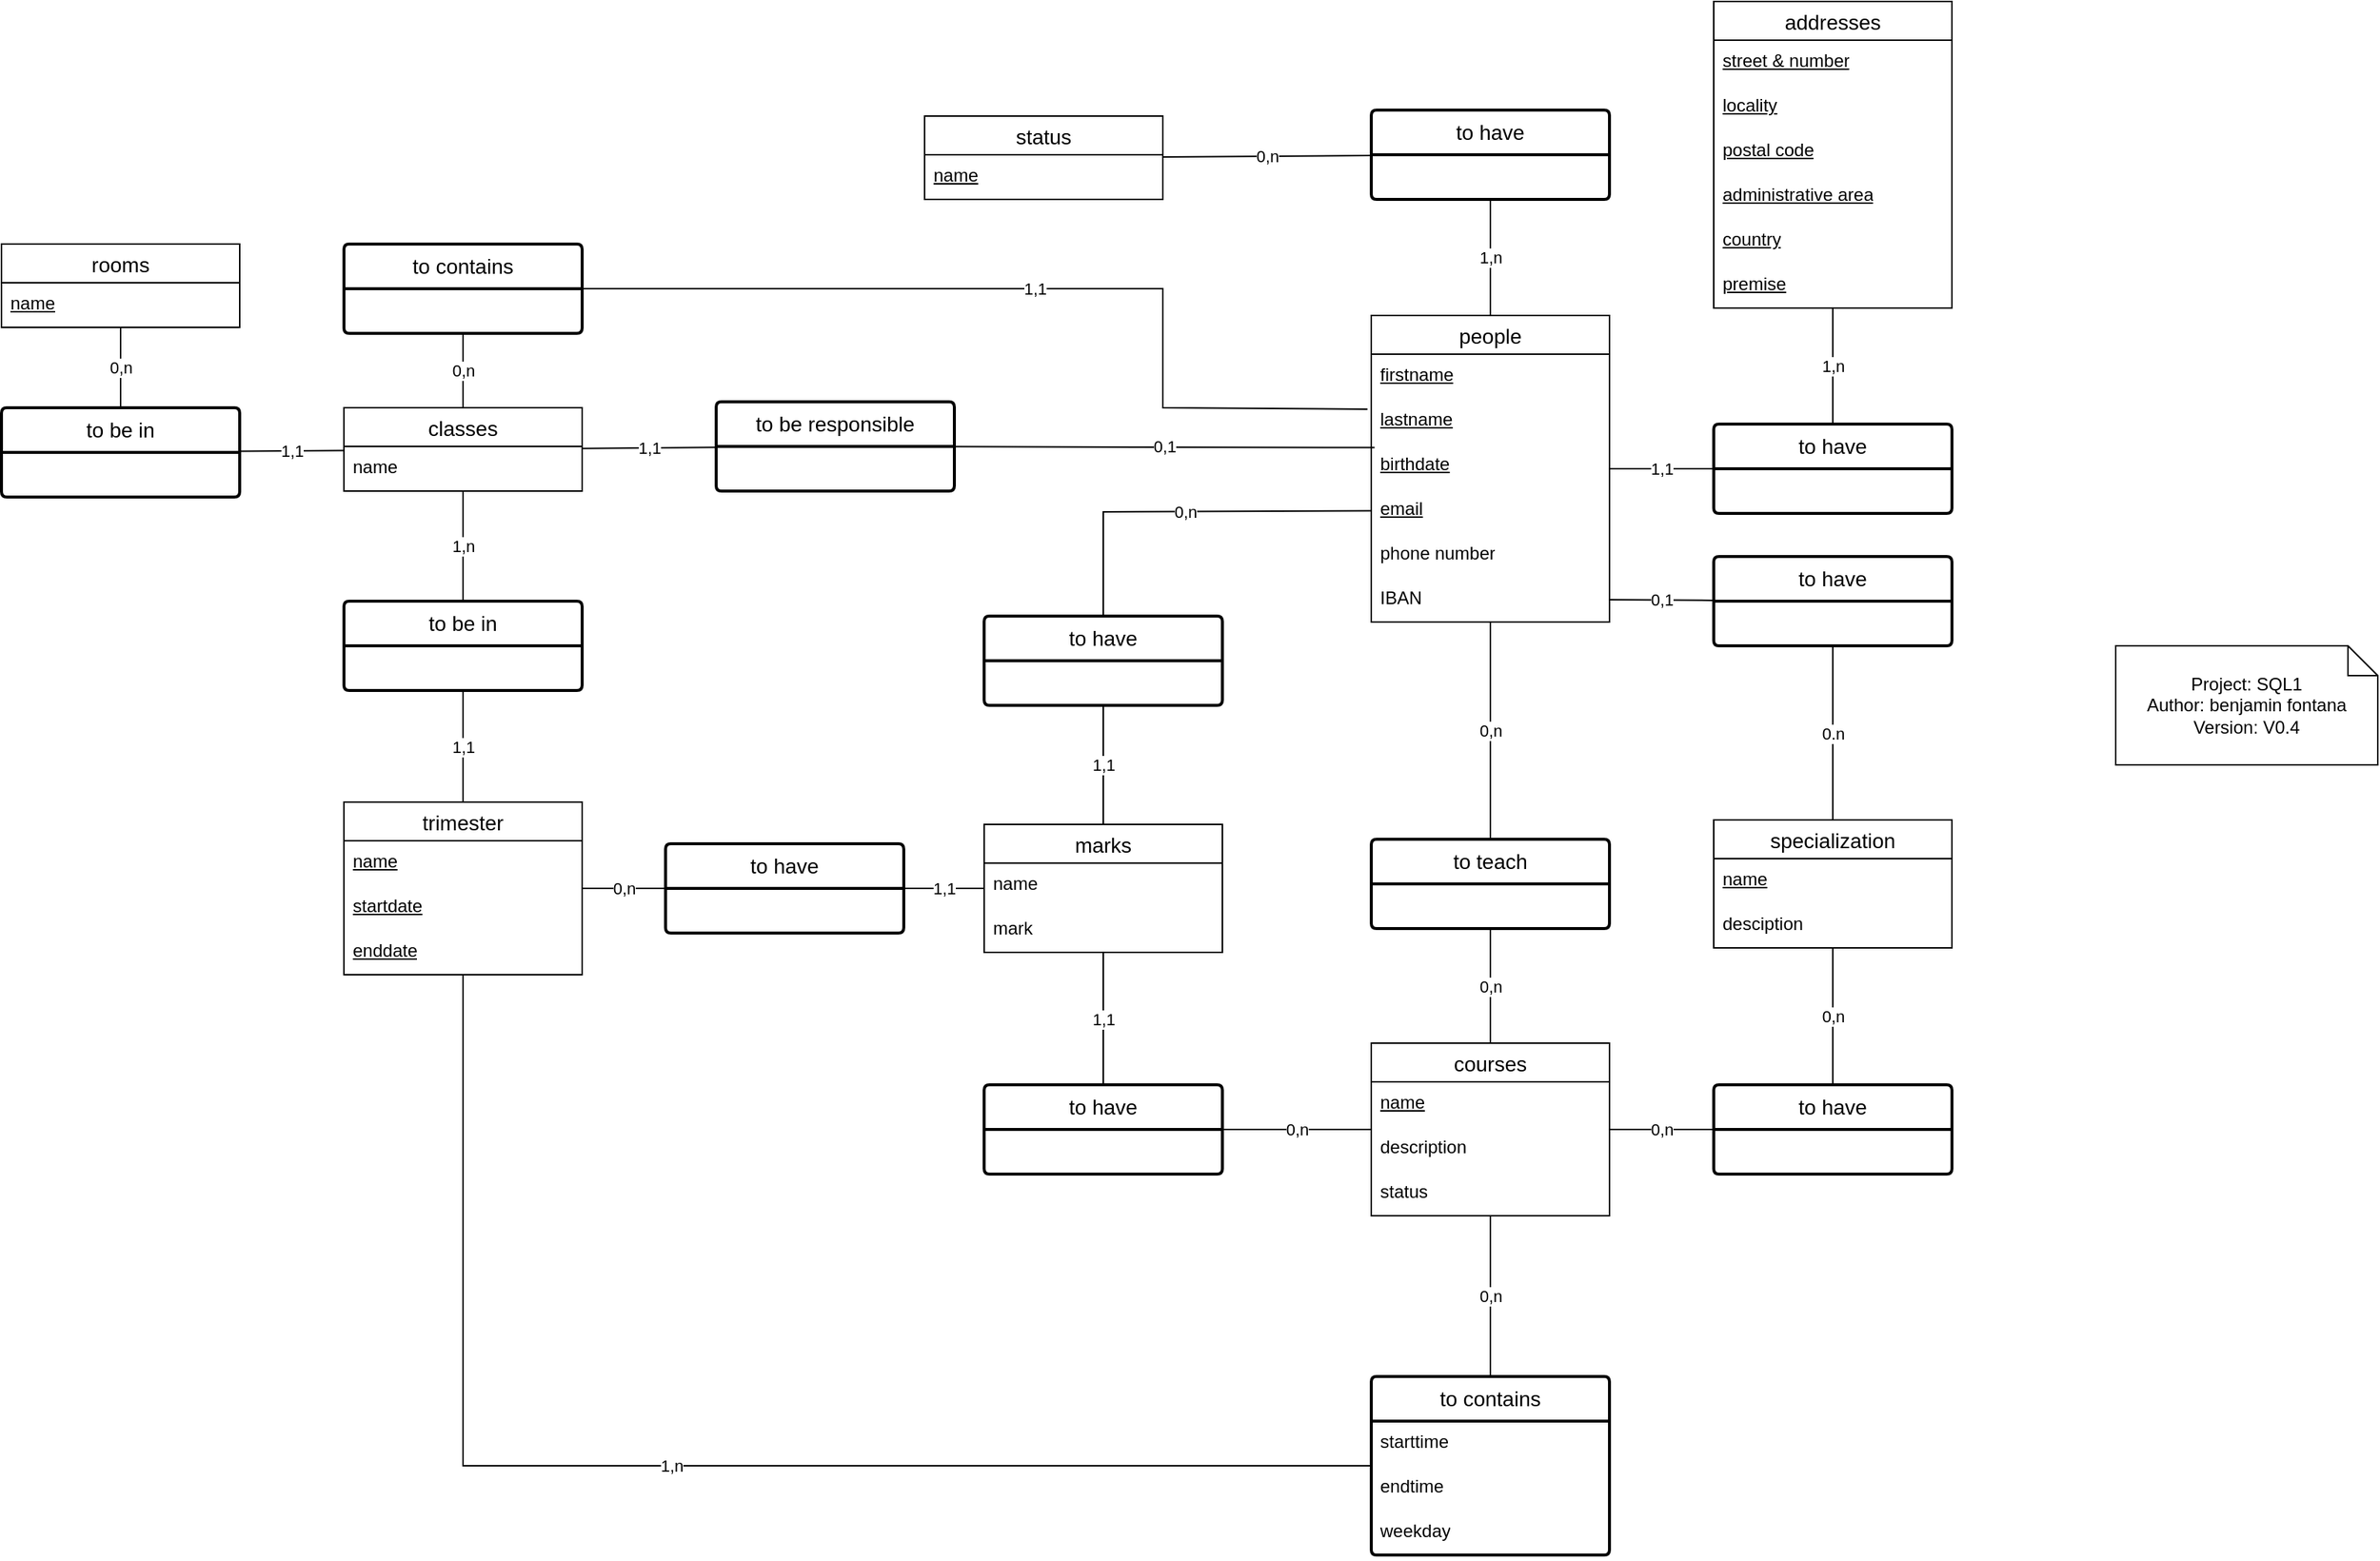 <mxfile version="22.0.2" type="device">
  <diagram name="Page-1" id="zKC87WKS_tH7PSGCvWSB">
    <mxGraphModel dx="3163" dy="2049" grid="1" gridSize="10" guides="1" tooltips="1" connect="1" arrows="1" fold="1" page="1" pageScale="1" pageWidth="827" pageHeight="1169" math="0" shadow="0">
      <root>
        <mxCell id="0" />
        <mxCell id="1" parent="0" />
        <mxCell id="YgQafHrfjeoLJ56BrRcM-13" value="courses" style="swimlane;fontStyle=0;childLayout=stackLayout;horizontal=1;startSize=26;horizontalStack=0;resizeParent=1;resizeParentMax=0;resizeLast=0;collapsible=1;marginBottom=0;align=center;fontSize=14;" parent="1" vertex="1">
          <mxGeometry x="60" y="527" width="160" height="116" as="geometry" />
        </mxCell>
        <mxCell id="YgQafHrfjeoLJ56BrRcM-14" value="&lt;u&gt;name&lt;/u&gt;" style="text;strokeColor=none;fillColor=none;spacingLeft=4;spacingRight=4;overflow=hidden;rotatable=0;points=[[0,0.5],[1,0.5]];portConstraint=eastwest;fontSize=12;whiteSpace=wrap;html=1;" parent="YgQafHrfjeoLJ56BrRcM-13" vertex="1">
          <mxGeometry y="26" width="160" height="30" as="geometry" />
        </mxCell>
        <mxCell id="1_lvm2F6NWayMq0B3zcP-48" value="description" style="text;strokeColor=none;fillColor=none;spacingLeft=4;spacingRight=4;overflow=hidden;rotatable=0;points=[[0,0.5],[1,0.5]];portConstraint=eastwest;fontSize=12;whiteSpace=wrap;html=1;" parent="YgQafHrfjeoLJ56BrRcM-13" vertex="1">
          <mxGeometry y="56" width="160" height="30" as="geometry" />
        </mxCell>
        <mxCell id="1_lvm2F6NWayMq0B3zcP-37" value="status" style="text;strokeColor=none;fillColor=none;spacingLeft=4;spacingRight=4;overflow=hidden;rotatable=0;points=[[0,0.5],[1,0.5]];portConstraint=eastwest;fontSize=12;whiteSpace=wrap;html=1;" parent="YgQafHrfjeoLJ56BrRcM-13" vertex="1">
          <mxGeometry y="86" width="160" height="30" as="geometry" />
        </mxCell>
        <mxCell id="YgQafHrfjeoLJ56BrRcM-17" value="rooms" style="swimlane;fontStyle=0;childLayout=stackLayout;horizontal=1;startSize=26;horizontalStack=0;resizeParent=1;resizeParentMax=0;resizeLast=0;collapsible=1;marginBottom=0;align=center;fontSize=14;" parent="1" vertex="1">
          <mxGeometry x="-860" y="-10" width="160" height="56" as="geometry" />
        </mxCell>
        <mxCell id="YgQafHrfjeoLJ56BrRcM-18" value="&lt;u&gt;name&lt;/u&gt;" style="text;strokeColor=none;fillColor=none;spacingLeft=4;spacingRight=4;overflow=hidden;rotatable=0;points=[[0,0.5],[1,0.5]];portConstraint=eastwest;fontSize=12;whiteSpace=wrap;html=1;align=left;" parent="YgQafHrfjeoLJ56BrRcM-17" vertex="1">
          <mxGeometry y="26" width="160" height="30" as="geometry" />
        </mxCell>
        <mxCell id="YgQafHrfjeoLJ56BrRcM-25" value="trimester" style="swimlane;fontStyle=0;childLayout=stackLayout;horizontal=1;startSize=26;horizontalStack=0;resizeParent=1;resizeParentMax=0;resizeLast=0;collapsible=1;marginBottom=0;align=center;fontSize=14;" parent="1" vertex="1">
          <mxGeometry x="-630" y="365" width="160" height="116" as="geometry" />
        </mxCell>
        <mxCell id="YgQafHrfjeoLJ56BrRcM-26" value="&lt;u&gt;name&lt;/u&gt;" style="text;strokeColor=none;fillColor=none;spacingLeft=4;spacingRight=4;overflow=hidden;rotatable=0;points=[[0,0.5],[1,0.5]];portConstraint=eastwest;fontSize=12;whiteSpace=wrap;html=1;" parent="YgQafHrfjeoLJ56BrRcM-25" vertex="1">
          <mxGeometry y="26" width="160" height="30" as="geometry" />
        </mxCell>
        <mxCell id="e6Bd3e4PpB9evffJw5q1-36" value="&lt;u&gt;startdate&lt;/u&gt;" style="text;strokeColor=none;fillColor=none;spacingLeft=4;spacingRight=4;overflow=hidden;rotatable=0;points=[[0,0.5],[1,0.5]];portConstraint=eastwest;fontSize=12;whiteSpace=wrap;html=1;" parent="YgQafHrfjeoLJ56BrRcM-25" vertex="1">
          <mxGeometry y="56" width="160" height="30" as="geometry" />
        </mxCell>
        <mxCell id="YgQafHrfjeoLJ56BrRcM-27" value="&lt;u&gt;enddate&lt;/u&gt;" style="text;strokeColor=none;fillColor=none;spacingLeft=4;spacingRight=4;overflow=hidden;rotatable=0;points=[[0,0.5],[1,0.5]];portConstraint=eastwest;fontSize=12;whiteSpace=wrap;html=1;" parent="YgQafHrfjeoLJ56BrRcM-25" vertex="1">
          <mxGeometry y="86" width="160" height="30" as="geometry" />
        </mxCell>
        <mxCell id="YgQafHrfjeoLJ56BrRcM-31" value="0,n" style="endArrow=none;html=1;rounded=0;" parent="1" source="e6Bd3e4PpB9evffJw5q1-22" target="YgQafHrfjeoLJ56BrRcM-13" edge="1">
          <mxGeometry relative="1" as="geometry">
            <mxPoint x="440" y="380" as="sourcePoint" />
            <mxPoint x="600" y="380" as="targetPoint" />
          </mxGeometry>
        </mxCell>
        <mxCell id="e6Bd3e4PpB9evffJw5q1-2" value="classes" style="swimlane;fontStyle=0;childLayout=stackLayout;horizontal=1;startSize=26;horizontalStack=0;resizeParent=1;resizeParentMax=0;resizeLast=0;collapsible=1;marginBottom=0;align=center;fontSize=14;" parent="1" vertex="1">
          <mxGeometry x="-630" y="100" width="160" height="56" as="geometry" />
        </mxCell>
        <mxCell id="e6Bd3e4PpB9evffJw5q1-3" value="name" style="text;strokeColor=none;fillColor=none;spacingLeft=4;spacingRight=4;overflow=hidden;rotatable=0;points=[[0,0.5],[1,0.5]];portConstraint=eastwest;fontSize=12;whiteSpace=wrap;html=1;" parent="e6Bd3e4PpB9evffJw5q1-2" vertex="1">
          <mxGeometry y="26" width="160" height="30" as="geometry" />
        </mxCell>
        <mxCell id="e6Bd3e4PpB9evffJw5q1-7" value="0,n" style="endArrow=none;html=1;rounded=0;" parent="1" source="e6Bd3e4PpB9evffJw5q1-16" target="e6Bd3e4PpB9evffJw5q1-2" edge="1">
          <mxGeometry width="50" height="50" relative="1" as="geometry">
            <mxPoint x="60" y="240" as="sourcePoint" />
            <mxPoint x="110" y="190" as="targetPoint" />
          </mxGeometry>
        </mxCell>
        <mxCell id="e6Bd3e4PpB9evffJw5q1-8" value="marks" style="swimlane;fontStyle=0;childLayout=stackLayout;horizontal=1;startSize=26;horizontalStack=0;resizeParent=1;resizeParentMax=0;resizeLast=0;collapsible=1;marginBottom=0;align=center;fontSize=14;" parent="1" vertex="1">
          <mxGeometry x="-200" y="380" width="160" height="86" as="geometry" />
        </mxCell>
        <mxCell id="e6Bd3e4PpB9evffJw5q1-10" value="name" style="text;strokeColor=none;fillColor=none;spacingLeft=4;spacingRight=4;overflow=hidden;rotatable=0;points=[[0,0.5],[1,0.5]];portConstraint=eastwest;fontSize=12;whiteSpace=wrap;html=1;" parent="e6Bd3e4PpB9evffJw5q1-8" vertex="1">
          <mxGeometry y="26" width="160" height="30" as="geometry" />
        </mxCell>
        <mxCell id="e6Bd3e4PpB9evffJw5q1-9" value="mark" style="text;strokeColor=none;fillColor=none;spacingLeft=4;spacingRight=4;overflow=hidden;rotatable=0;points=[[0,0.5],[1,0.5]];portConstraint=eastwest;fontSize=12;whiteSpace=wrap;html=1;" parent="e6Bd3e4PpB9evffJw5q1-8" vertex="1">
          <mxGeometry y="56" width="160" height="30" as="geometry" />
        </mxCell>
        <mxCell id="e6Bd3e4PpB9evffJw5q1-12" value="0,n" style="endArrow=none;html=1;rounded=0;" parent="1" source="e6Bd3e4PpB9evffJw5q1-14" target="jK9dLHoh7pOlT6m2ZuG2-6" edge="1">
          <mxGeometry width="50" height="50" relative="1" as="geometry">
            <mxPoint x="-30" y="240" as="sourcePoint" />
            <mxPoint x="-134.476" y="-94" as="targetPoint" />
            <Array as="points">
              <mxPoint x="-120" y="170" />
            </Array>
          </mxGeometry>
        </mxCell>
        <mxCell id="e6Bd3e4PpB9evffJw5q1-13" value="1,1" style="endArrow=none;html=1;rounded=0;" parent="1" source="e6Bd3e4PpB9evffJw5q1-8" target="e6Bd3e4PpB9evffJw5q1-14" edge="1">
          <mxGeometry width="50" height="50" relative="1" as="geometry">
            <mxPoint x="-40" y="280" as="sourcePoint" />
            <mxPoint x="-40" y="156" as="targetPoint" />
          </mxGeometry>
        </mxCell>
        <mxCell id="e6Bd3e4PpB9evffJw5q1-14" value="to have" style="swimlane;childLayout=stackLayout;horizontal=1;startSize=30;horizontalStack=0;rounded=1;fontSize=14;fontStyle=0;strokeWidth=2;resizeParent=0;resizeLast=1;shadow=0;dashed=0;align=center;arcSize=4;whiteSpace=wrap;html=1;" parent="1" vertex="1">
          <mxGeometry x="-200" y="240" width="160" height="60" as="geometry" />
        </mxCell>
        <mxCell id="e6Bd3e4PpB9evffJw5q1-17" value="1,1" style="endArrow=none;html=1;rounded=0;exitX=-0.016;exitY=0.233;exitDx=0;exitDy=0;exitPerimeter=0;" parent="1" source="jK9dLHoh7pOlT6m2ZuG2-4" target="e6Bd3e4PpB9evffJw5q1-16" edge="1">
          <mxGeometry width="50" height="50" relative="1" as="geometry">
            <mxPoint x="-94.545" y="-94" as="sourcePoint" />
            <mxPoint x="130" y="98" as="targetPoint" />
            <Array as="points">
              <mxPoint x="-80" y="100" />
              <mxPoint x="-80" y="20" />
            </Array>
          </mxGeometry>
        </mxCell>
        <mxCell id="e6Bd3e4PpB9evffJw5q1-16" value="to contains" style="swimlane;childLayout=stackLayout;horizontal=1;startSize=30;horizontalStack=0;rounded=1;fontSize=14;fontStyle=0;strokeWidth=2;resizeParent=0;resizeLast=1;shadow=0;dashed=0;align=center;arcSize=4;whiteSpace=wrap;html=1;" parent="1" vertex="1">
          <mxGeometry x="-630" y="-10" width="160" height="60" as="geometry" />
        </mxCell>
        <mxCell id="e6Bd3e4PpB9evffJw5q1-22" value="to contains" style="swimlane;childLayout=stackLayout;horizontal=1;startSize=30;horizontalStack=0;rounded=1;fontSize=14;fontStyle=0;strokeWidth=2;resizeParent=0;resizeLast=1;shadow=0;dashed=0;align=center;arcSize=4;whiteSpace=wrap;html=1;" parent="1" vertex="1">
          <mxGeometry x="60" y="751" width="160" height="120" as="geometry" />
        </mxCell>
        <mxCell id="e6Bd3e4PpB9evffJw5q1-37" value="starttime" style="text;strokeColor=none;fillColor=none;spacingLeft=4;spacingRight=4;overflow=hidden;rotatable=0;points=[[0,0.5],[1,0.5]];portConstraint=eastwest;fontSize=12;whiteSpace=wrap;html=1;" parent="e6Bd3e4PpB9evffJw5q1-22" vertex="1">
          <mxGeometry y="30" width="160" height="30" as="geometry" />
        </mxCell>
        <mxCell id="e6Bd3e4PpB9evffJw5q1-38" value="endtime" style="text;strokeColor=none;fillColor=none;spacingLeft=4;spacingRight=4;overflow=hidden;rotatable=0;points=[[0,0.5],[1,0.5]];portConstraint=eastwest;fontSize=12;whiteSpace=wrap;html=1;" parent="e6Bd3e4PpB9evffJw5q1-22" vertex="1">
          <mxGeometry y="60" width="160" height="30" as="geometry" />
        </mxCell>
        <mxCell id="e6Bd3e4PpB9evffJw5q1-35" value="weekday" style="text;strokeColor=none;fillColor=none;spacingLeft=4;spacingRight=4;overflow=hidden;rotatable=0;points=[[0,0.5],[1,0.5]];portConstraint=eastwest;fontSize=12;whiteSpace=wrap;html=1;" parent="e6Bd3e4PpB9evffJw5q1-22" vertex="1">
          <mxGeometry y="90" width="160" height="30" as="geometry" />
        </mxCell>
        <mxCell id="e6Bd3e4PpB9evffJw5q1-27" value="0,n" style="endArrow=none;html=1;rounded=0;" parent="1" source="YgQafHrfjeoLJ56BrRcM-17" target="e6Bd3e4PpB9evffJw5q1-26" edge="1">
          <mxGeometry relative="1" as="geometry">
            <mxPoint x="800" y="510" as="sourcePoint" />
            <mxPoint x="800" y="400" as="targetPoint" />
          </mxGeometry>
        </mxCell>
        <mxCell id="e6Bd3e4PpB9evffJw5q1-26" value="to be in" style="swimlane;childLayout=stackLayout;horizontal=1;startSize=30;horizontalStack=0;rounded=1;fontSize=14;fontStyle=0;strokeWidth=2;resizeParent=0;resizeLast=1;shadow=0;dashed=0;align=center;arcSize=4;whiteSpace=wrap;html=1;" parent="1" vertex="1">
          <mxGeometry x="-860" y="100" width="160" height="60" as="geometry" />
        </mxCell>
        <mxCell id="e6Bd3e4PpB9evffJw5q1-31" value="to have" style="swimlane;childLayout=stackLayout;horizontal=1;startSize=30;horizontalStack=0;rounded=1;fontSize=14;fontStyle=0;strokeWidth=2;resizeParent=0;resizeLast=1;shadow=0;dashed=0;align=center;arcSize=4;whiteSpace=wrap;html=1;" parent="1" vertex="1">
          <mxGeometry x="-200" y="555" width="160" height="60" as="geometry" />
        </mxCell>
        <mxCell id="e6Bd3e4PpB9evffJw5q1-34" value="0,n" style="edgeStyle=orthogonalEdgeStyle;rounded=0;orthogonalLoop=1;jettySize=auto;html=1;endArrow=none;endFill=0;" parent="1" source="YgQafHrfjeoLJ56BrRcM-13" target="e6Bd3e4PpB9evffJw5q1-31" edge="1">
          <mxGeometry relative="1" as="geometry">
            <mxPoint x="-30" y="388" as="sourcePoint" />
            <mxPoint x="70" y="388" as="targetPoint" />
          </mxGeometry>
        </mxCell>
        <mxCell id="1_lvm2F6NWayMq0B3zcP-8" value="addresses" style="swimlane;fontStyle=0;childLayout=stackLayout;horizontal=1;startSize=26;horizontalStack=0;resizeParent=1;resizeParentMax=0;resizeLast=0;collapsible=1;marginBottom=0;align=center;fontSize=14;" parent="1" vertex="1">
          <mxGeometry x="290" y="-173" width="160" height="206" as="geometry" />
        </mxCell>
        <mxCell id="1_lvm2F6NWayMq0B3zcP-9" value="&lt;u&gt;street &amp;amp; number&lt;/u&gt;" style="text;strokeColor=none;fillColor=none;spacingLeft=4;spacingRight=4;overflow=hidden;rotatable=0;points=[[0,0.5],[1,0.5]];portConstraint=eastwest;fontSize=12;whiteSpace=wrap;html=1;fontStyle=0" parent="1_lvm2F6NWayMq0B3zcP-8" vertex="1">
          <mxGeometry y="26" width="160" height="30" as="geometry" />
        </mxCell>
        <mxCell id="1_lvm2F6NWayMq0B3zcP-10" value="&lt;u&gt;locality&lt;/u&gt;" style="text;strokeColor=none;fillColor=none;spacingLeft=4;spacingRight=4;overflow=hidden;rotatable=0;points=[[0,0.5],[1,0.5]];portConstraint=eastwest;fontSize=12;whiteSpace=wrap;html=1;fontStyle=0" parent="1_lvm2F6NWayMq0B3zcP-8" vertex="1">
          <mxGeometry y="56" width="160" height="30" as="geometry" />
        </mxCell>
        <mxCell id="1_lvm2F6NWayMq0B3zcP-11" value="&lt;u&gt;postal code&lt;/u&gt;" style="text;strokeColor=none;fillColor=none;spacingLeft=4;spacingRight=4;overflow=hidden;rotatable=0;points=[[0,0.5],[1,0.5]];portConstraint=eastwest;fontSize=12;whiteSpace=wrap;html=1;fontStyle=0" parent="1_lvm2F6NWayMq0B3zcP-8" vertex="1">
          <mxGeometry y="86" width="160" height="30" as="geometry" />
        </mxCell>
        <mxCell id="1_lvm2F6NWayMq0B3zcP-12" value="&lt;u&gt;administrative area&lt;/u&gt;" style="text;strokeColor=none;fillColor=none;spacingLeft=4;spacingRight=4;overflow=hidden;rotatable=0;points=[[0,0.5],[1,0.5]];portConstraint=eastwest;fontSize=12;whiteSpace=wrap;html=1;fontStyle=0" parent="1_lvm2F6NWayMq0B3zcP-8" vertex="1">
          <mxGeometry y="116" width="160" height="30" as="geometry" />
        </mxCell>
        <mxCell id="1_lvm2F6NWayMq0B3zcP-13" value="&lt;u&gt;country&lt;/u&gt;" style="text;strokeColor=none;fillColor=none;spacingLeft=4;spacingRight=4;overflow=hidden;rotatable=0;points=[[0,0.5],[1,0.5]];portConstraint=eastwest;fontSize=12;whiteSpace=wrap;html=1;fontStyle=0" parent="1_lvm2F6NWayMq0B3zcP-8" vertex="1">
          <mxGeometry y="146" width="160" height="30" as="geometry" />
        </mxCell>
        <mxCell id="1_lvm2F6NWayMq0B3zcP-14" value="&lt;u&gt;premise&lt;/u&gt;" style="text;strokeColor=none;fillColor=none;spacingLeft=4;spacingRight=4;overflow=hidden;rotatable=0;points=[[0,0.5],[1,0.5]];portConstraint=eastwest;fontSize=12;whiteSpace=wrap;html=1;fontStyle=0" parent="1_lvm2F6NWayMq0B3zcP-8" vertex="1">
          <mxGeometry y="176" width="160" height="30" as="geometry" />
        </mxCell>
        <mxCell id="1_lvm2F6NWayMq0B3zcP-18" value="to have" style="swimlane;childLayout=stackLayout;horizontal=1;startSize=30;horizontalStack=0;rounded=1;fontSize=14;fontStyle=0;strokeWidth=2;resizeParent=0;resizeLast=1;shadow=0;dashed=0;align=center;arcSize=4;whiteSpace=wrap;html=1;" parent="1" vertex="1">
          <mxGeometry x="290" y="111" width="160" height="60" as="geometry" />
        </mxCell>
        <mxCell id="1_lvm2F6NWayMq0B3zcP-19" value="1,n" style="endArrow=none;html=1;rounded=0;" parent="1" source="1_lvm2F6NWayMq0B3zcP-18" target="1_lvm2F6NWayMq0B3zcP-8" edge="1">
          <mxGeometry width="50" height="50" relative="1" as="geometry">
            <mxPoint x="450" y="-19" as="sourcePoint" />
            <mxPoint x="260" y="-116" as="targetPoint" />
          </mxGeometry>
        </mxCell>
        <mxCell id="1_lvm2F6NWayMq0B3zcP-20" value="1,1" style="endArrow=none;html=1;rounded=0;" parent="1" source="jK9dLHoh7pOlT6m2ZuG2-2" target="1_lvm2F6NWayMq0B3zcP-18" edge="1">
          <mxGeometry width="50" height="50" relative="1" as="geometry">
            <mxPoint x="10" y="-118" as="sourcePoint" />
            <mxPoint x="100" y="-139" as="targetPoint" />
          </mxGeometry>
        </mxCell>
        <mxCell id="1_lvm2F6NWayMq0B3zcP-24" value="1,n" style="edgeStyle=orthogonalEdgeStyle;rounded=0;orthogonalLoop=1;jettySize=auto;html=1;endArrow=none;endFill=0;" parent="1" source="e6Bd3e4PpB9evffJw5q1-22" target="YgQafHrfjeoLJ56BrRcM-25" edge="1">
          <mxGeometry relative="1" as="geometry">
            <mxPoint x="150" y="552" as="sourcePoint" />
            <mxPoint x="150" y="418" as="targetPoint" />
          </mxGeometry>
        </mxCell>
        <mxCell id="1_lvm2F6NWayMq0B3zcP-26" value="to teach" style="swimlane;childLayout=stackLayout;horizontal=1;startSize=30;horizontalStack=0;rounded=1;fontSize=14;fontStyle=0;strokeWidth=2;resizeParent=0;resizeLast=1;shadow=0;dashed=0;align=center;arcSize=4;whiteSpace=wrap;html=1;" parent="1" vertex="1">
          <mxGeometry x="60" y="390" width="160" height="60" as="geometry" />
        </mxCell>
        <mxCell id="1_lvm2F6NWayMq0B3zcP-29" value="0,n" style="endArrow=none;html=1;rounded=0;" parent="1" source="1_lvm2F6NWayMq0B3zcP-26" target="jK9dLHoh7pOlT6m2ZuG2-2" edge="1">
          <mxGeometry width="50" height="50" relative="1" as="geometry">
            <mxPoint x="100" y="280" as="sourcePoint" />
            <mxPoint x="730" y="-94" as="targetPoint" />
            <Array as="points" />
          </mxGeometry>
        </mxCell>
        <mxCell id="1_lvm2F6NWayMq0B3zcP-30" value="0,n" style="endArrow=none;html=1;rounded=0;" parent="1" source="1_lvm2F6NWayMq0B3zcP-26" target="YgQafHrfjeoLJ56BrRcM-13" edge="1">
          <mxGeometry width="50" height="50" relative="1" as="geometry">
            <mxPoint x="230" y="280" as="sourcePoint" />
            <mxPoint x="530" y="144" as="targetPoint" />
            <Array as="points" />
          </mxGeometry>
        </mxCell>
        <mxCell id="1_lvm2F6NWayMq0B3zcP-33" value="1,1" style="endArrow=none;html=1;rounded=0;" parent="1" source="e6Bd3e4PpB9evffJw5q1-31" target="e6Bd3e4PpB9evffJw5q1-8" edge="1">
          <mxGeometry width="50" height="50" relative="1" as="geometry">
            <mxPoint x="-200" y="500" as="sourcePoint" />
            <mxPoint x="-150" y="450" as="targetPoint" />
          </mxGeometry>
        </mxCell>
        <mxCell id="1_lvm2F6NWayMq0B3zcP-38" value="to be responsible" style="swimlane;childLayout=stackLayout;horizontal=1;startSize=30;horizontalStack=0;rounded=1;fontSize=14;fontStyle=0;strokeWidth=2;resizeParent=0;resizeLast=1;shadow=0;dashed=0;align=center;arcSize=4;whiteSpace=wrap;html=1;" parent="1" vertex="1">
          <mxGeometry x="-380" y="96" width="160" height="60" as="geometry" />
        </mxCell>
        <mxCell id="1_lvm2F6NWayMq0B3zcP-39" value="1,1" style="endArrow=none;html=1;rounded=0;" parent="1" source="e6Bd3e4PpB9evffJw5q1-2" target="1_lvm2F6NWayMq0B3zcP-38" edge="1">
          <mxGeometry width="50" height="50" relative="1" as="geometry">
            <mxPoint x="360" y="10" as="sourcePoint" />
            <mxPoint x="410" y="-40" as="targetPoint" />
          </mxGeometry>
        </mxCell>
        <mxCell id="1_lvm2F6NWayMq0B3zcP-40" value="0,1" style="endArrow=none;html=1;rounded=0;exitX=0.014;exitY=0.093;exitDx=0;exitDy=0;exitPerimeter=0;" parent="1" source="jK9dLHoh7pOlT6m2ZuG2-5" target="1_lvm2F6NWayMq0B3zcP-38" edge="1">
          <mxGeometry width="50" height="50" relative="1" as="geometry">
            <mxPoint x="702" y="-94" as="sourcePoint" />
            <mxPoint x="450" y="107" as="targetPoint" />
          </mxGeometry>
        </mxCell>
        <mxCell id="1_lvm2F6NWayMq0B3zcP-41" value="to be in" style="swimlane;childLayout=stackLayout;horizontal=1;startSize=30;horizontalStack=0;rounded=1;fontSize=14;fontStyle=0;strokeWidth=2;resizeParent=0;resizeLast=1;shadow=0;dashed=0;align=center;arcSize=4;whiteSpace=wrap;html=1;" parent="1" vertex="1">
          <mxGeometry x="-630" y="230" width="160" height="60" as="geometry" />
        </mxCell>
        <mxCell id="1_lvm2F6NWayMq0B3zcP-42" value="1,n" style="endArrow=none;html=1;rounded=0;" parent="1" source="1_lvm2F6NWayMq0B3zcP-41" target="e6Bd3e4PpB9evffJw5q1-2" edge="1">
          <mxGeometry width="50" height="50" relative="1" as="geometry">
            <mxPoint x="160" y="190" as="sourcePoint" />
            <mxPoint x="210" y="140" as="targetPoint" />
          </mxGeometry>
        </mxCell>
        <mxCell id="1_lvm2F6NWayMq0B3zcP-43" value="1,1" style="endArrow=none;html=1;rounded=0;" parent="1" source="1_lvm2F6NWayMq0B3zcP-41" target="YgQafHrfjeoLJ56BrRcM-25" edge="1">
          <mxGeometry width="50" height="50" relative="1" as="geometry">
            <mxPoint x="329" y="190" as="sourcePoint" />
            <mxPoint x="310" y="134" as="targetPoint" />
          </mxGeometry>
        </mxCell>
        <mxCell id="1_lvm2F6NWayMq0B3zcP-49" value="specialization" style="swimlane;fontStyle=0;childLayout=stackLayout;horizontal=1;startSize=26;horizontalStack=0;resizeParent=1;resizeParentMax=0;resizeLast=0;collapsible=1;marginBottom=0;align=center;fontSize=14;" parent="1" vertex="1">
          <mxGeometry x="290" y="377" width="160" height="86" as="geometry" />
        </mxCell>
        <mxCell id="1_lvm2F6NWayMq0B3zcP-50" value="&lt;u&gt;name&lt;/u&gt;" style="text;strokeColor=none;fillColor=none;spacingLeft=4;spacingRight=4;overflow=hidden;rotatable=0;points=[[0,0.5],[1,0.5]];portConstraint=eastwest;fontSize=12;whiteSpace=wrap;html=1;" parent="1_lvm2F6NWayMq0B3zcP-49" vertex="1">
          <mxGeometry y="26" width="160" height="30" as="geometry" />
        </mxCell>
        <mxCell id="1_lvm2F6NWayMq0B3zcP-52" value="desciption" style="text;strokeColor=none;fillColor=none;spacingLeft=4;spacingRight=4;overflow=hidden;rotatable=0;points=[[0,0.5],[1,0.5]];portConstraint=eastwest;fontSize=12;whiteSpace=wrap;html=1;" parent="1_lvm2F6NWayMq0B3zcP-49" vertex="1">
          <mxGeometry y="56" width="160" height="30" as="geometry" />
        </mxCell>
        <mxCell id="1_lvm2F6NWayMq0B3zcP-53" value="to have" style="swimlane;childLayout=stackLayout;horizontal=1;startSize=30;horizontalStack=0;rounded=1;fontSize=14;fontStyle=0;strokeWidth=2;resizeParent=0;resizeLast=1;shadow=0;dashed=0;align=center;arcSize=4;whiteSpace=wrap;html=1;" parent="1" vertex="1">
          <mxGeometry x="290" y="555" width="160" height="60" as="geometry" />
        </mxCell>
        <mxCell id="1_lvm2F6NWayMq0B3zcP-54" value="0,n" style="endArrow=none;html=1;rounded=0;" parent="1" source="1_lvm2F6NWayMq0B3zcP-49" target="1_lvm2F6NWayMq0B3zcP-53" edge="1">
          <mxGeometry width="50" height="50" relative="1" as="geometry">
            <mxPoint x="-250" y="760" as="sourcePoint" />
            <mxPoint x="-200" y="710" as="targetPoint" />
          </mxGeometry>
        </mxCell>
        <mxCell id="1_lvm2F6NWayMq0B3zcP-55" value="0,n" style="endArrow=none;html=1;rounded=0;" parent="1" source="1_lvm2F6NWayMq0B3zcP-53" target="YgQafHrfjeoLJ56BrRcM-13" edge="1">
          <mxGeometry width="50" height="50" relative="1" as="geometry">
            <mxPoint x="-173" y="770" as="sourcePoint" />
            <mxPoint x="-127" y="740" as="targetPoint" />
            <Array as="points" />
          </mxGeometry>
        </mxCell>
        <mxCell id="fVd7F2QuhSh7XxtOsu62-1" value="Project: SQL1&lt;br&gt;Author: benjamin fontana&lt;br&gt;Version: V0.4" style="shape=note;size=20;whiteSpace=wrap;html=1;" parent="1" vertex="1">
          <mxGeometry x="560" y="260" width="176" height="80" as="geometry" />
        </mxCell>
        <mxCell id="fVd7F2QuhSh7XxtOsu62-4" value="to have" style="swimlane;childLayout=stackLayout;horizontal=1;startSize=30;horizontalStack=0;rounded=1;fontSize=14;fontStyle=0;strokeWidth=2;resizeParent=0;resizeLast=1;shadow=0;dashed=0;align=center;arcSize=4;whiteSpace=wrap;html=1;" parent="1" vertex="1">
          <mxGeometry x="-414" y="393" width="160" height="60" as="geometry" />
        </mxCell>
        <mxCell id="fVd7F2QuhSh7XxtOsu62-5" value="1,1" style="endArrow=none;html=1;rounded=0;" parent="1" source="e6Bd3e4PpB9evffJw5q1-8" target="fVd7F2QuhSh7XxtOsu62-4" edge="1">
          <mxGeometry width="50" height="50" relative="1" as="geometry">
            <mxPoint x="-210" y="360" as="sourcePoint" />
            <mxPoint x="-160" y="310" as="targetPoint" />
          </mxGeometry>
        </mxCell>
        <mxCell id="fVd7F2QuhSh7XxtOsu62-6" value="0,n" style="endArrow=none;html=1;rounded=0;" parent="1" source="YgQafHrfjeoLJ56BrRcM-25" target="fVd7F2QuhSh7XxtOsu62-4" edge="1">
          <mxGeometry width="50" height="50" relative="1" as="geometry">
            <mxPoint x="-243" y="433" as="sourcePoint" />
            <mxPoint x="-170" y="433" as="targetPoint" />
          </mxGeometry>
        </mxCell>
        <mxCell id="jK9dLHoh7pOlT6m2ZuG2-1" value="1,1" style="endArrow=none;html=1;rounded=0;" edge="1" parent="1" source="e6Bd3e4PpB9evffJw5q1-2" target="e6Bd3e4PpB9evffJw5q1-26">
          <mxGeometry width="50" height="50" relative="1" as="geometry">
            <mxPoint x="130" y="20" as="sourcePoint" />
            <mxPoint x="180" y="-30" as="targetPoint" />
          </mxGeometry>
        </mxCell>
        <mxCell id="jK9dLHoh7pOlT6m2ZuG2-2" value="people" style="swimlane;fontStyle=0;childLayout=stackLayout;horizontal=1;startSize=26;horizontalStack=0;resizeParent=1;resizeParentMax=0;resizeLast=0;collapsible=1;marginBottom=0;align=center;fontSize=14;" vertex="1" parent="1">
          <mxGeometry x="60" y="38" width="160" height="206" as="geometry" />
        </mxCell>
        <mxCell id="jK9dLHoh7pOlT6m2ZuG2-3" value="&lt;u&gt;firstname&lt;/u&gt;" style="text;strokeColor=none;fillColor=none;spacingLeft=4;spacingRight=4;overflow=hidden;rotatable=0;points=[[0,0.5],[1,0.5]];portConstraint=eastwest;fontSize=12;whiteSpace=wrap;html=1;" vertex="1" parent="jK9dLHoh7pOlT6m2ZuG2-2">
          <mxGeometry y="26" width="160" height="30" as="geometry" />
        </mxCell>
        <mxCell id="jK9dLHoh7pOlT6m2ZuG2-4" value="&lt;u&gt;lastname&lt;/u&gt;" style="text;strokeColor=none;fillColor=none;spacingLeft=4;spacingRight=4;overflow=hidden;rotatable=0;points=[[0,0.5],[1,0.5]];portConstraint=eastwest;fontSize=12;whiteSpace=wrap;html=1;" vertex="1" parent="jK9dLHoh7pOlT6m2ZuG2-2">
          <mxGeometry y="56" width="160" height="30" as="geometry" />
        </mxCell>
        <mxCell id="jK9dLHoh7pOlT6m2ZuG2-5" value="&lt;u&gt;birthdate&lt;/u&gt;" style="text;strokeColor=none;fillColor=none;spacingLeft=4;spacingRight=4;overflow=hidden;rotatable=0;points=[[0,0.5],[1,0.5]];portConstraint=eastwest;fontSize=12;whiteSpace=wrap;html=1;" vertex="1" parent="jK9dLHoh7pOlT6m2ZuG2-2">
          <mxGeometry y="86" width="160" height="30" as="geometry" />
        </mxCell>
        <mxCell id="jK9dLHoh7pOlT6m2ZuG2-6" value="&lt;u&gt;email&lt;/u&gt;" style="text;strokeColor=none;fillColor=none;spacingLeft=4;spacingRight=4;overflow=hidden;rotatable=0;points=[[0,0.5],[1,0.5]];portConstraint=eastwest;fontSize=12;whiteSpace=wrap;html=1;" vertex="1" parent="jK9dLHoh7pOlT6m2ZuG2-2">
          <mxGeometry y="116" width="160" height="30" as="geometry" />
        </mxCell>
        <mxCell id="jK9dLHoh7pOlT6m2ZuG2-7" value="phone number" style="text;strokeColor=none;fillColor=none;spacingLeft=4;spacingRight=4;overflow=hidden;rotatable=0;points=[[0,0.5],[1,0.5]];portConstraint=eastwest;fontSize=12;whiteSpace=wrap;html=1;" vertex="1" parent="jK9dLHoh7pOlT6m2ZuG2-2">
          <mxGeometry y="146" width="160" height="30" as="geometry" />
        </mxCell>
        <mxCell id="jK9dLHoh7pOlT6m2ZuG2-32" value="IBAN" style="text;strokeColor=none;fillColor=none;spacingLeft=4;spacingRight=4;overflow=hidden;rotatable=0;points=[[0,0.5],[1,0.5]];portConstraint=eastwest;fontSize=12;whiteSpace=wrap;html=1;" vertex="1" parent="jK9dLHoh7pOlT6m2ZuG2-2">
          <mxGeometry y="176" width="160" height="30" as="geometry" />
        </mxCell>
        <mxCell id="jK9dLHoh7pOlT6m2ZuG2-16" value="status" style="swimlane;fontStyle=0;childLayout=stackLayout;horizontal=1;startSize=26;horizontalStack=0;resizeParent=1;resizeParentMax=0;resizeLast=0;collapsible=1;marginBottom=0;align=center;fontSize=14;" vertex="1" parent="1">
          <mxGeometry x="-240" y="-96" width="160" height="56" as="geometry" />
        </mxCell>
        <mxCell id="jK9dLHoh7pOlT6m2ZuG2-17" value="&lt;u&gt;name&lt;/u&gt;" style="text;strokeColor=none;fillColor=none;spacingLeft=4;spacingRight=4;overflow=hidden;rotatable=0;points=[[0,0.5],[1,0.5]];portConstraint=eastwest;fontSize=12;whiteSpace=wrap;html=1;align=left;" vertex="1" parent="jK9dLHoh7pOlT6m2ZuG2-16">
          <mxGeometry y="26" width="160" height="30" as="geometry" />
        </mxCell>
        <mxCell id="jK9dLHoh7pOlT6m2ZuG2-18" value="to have" style="swimlane;childLayout=stackLayout;horizontal=1;startSize=30;horizontalStack=0;rounded=1;fontSize=14;fontStyle=0;strokeWidth=2;resizeParent=0;resizeLast=1;shadow=0;dashed=0;align=center;arcSize=4;whiteSpace=wrap;html=1;" vertex="1" parent="1">
          <mxGeometry x="60" y="-100" width="160" height="60" as="geometry" />
        </mxCell>
        <mxCell id="jK9dLHoh7pOlT6m2ZuG2-19" value="1,n" style="endArrow=none;html=1;rounded=0;" edge="1" parent="1" source="jK9dLHoh7pOlT6m2ZuG2-2" target="jK9dLHoh7pOlT6m2ZuG2-18">
          <mxGeometry width="50" height="50" relative="1" as="geometry">
            <mxPoint x="220" y="-322" as="sourcePoint" />
            <mxPoint x="-30" y="-320" as="targetPoint" />
          </mxGeometry>
        </mxCell>
        <mxCell id="jK9dLHoh7pOlT6m2ZuG2-20" value="0,n" style="endArrow=none;html=1;rounded=0;" edge="1" parent="1" source="jK9dLHoh7pOlT6m2ZuG2-16" target="jK9dLHoh7pOlT6m2ZuG2-18">
          <mxGeometry width="50" height="50" relative="1" as="geometry">
            <mxPoint x="220" y="-281" as="sourcePoint" />
            <mxPoint x="128" y="-234" as="targetPoint" />
          </mxGeometry>
        </mxCell>
        <mxCell id="jK9dLHoh7pOlT6m2ZuG2-33" value="to have" style="swimlane;childLayout=stackLayout;horizontal=1;startSize=30;horizontalStack=0;rounded=1;fontSize=14;fontStyle=0;strokeWidth=2;resizeParent=0;resizeLast=1;shadow=0;dashed=0;align=center;arcSize=4;whiteSpace=wrap;html=1;" vertex="1" parent="1">
          <mxGeometry x="290" y="200" width="160" height="60" as="geometry" />
        </mxCell>
        <mxCell id="jK9dLHoh7pOlT6m2ZuG2-34" value="0,1" style="endArrow=none;html=1;rounded=0;exitX=1;exitY=0.5;exitDx=0;exitDy=0;" edge="1" parent="1" source="jK9dLHoh7pOlT6m2ZuG2-32" target="jK9dLHoh7pOlT6m2ZuG2-33">
          <mxGeometry width="50" height="50" relative="1" as="geometry">
            <mxPoint x="230" y="151" as="sourcePoint" />
            <mxPoint x="300" y="151" as="targetPoint" />
          </mxGeometry>
        </mxCell>
        <mxCell id="jK9dLHoh7pOlT6m2ZuG2-35" value="0.n" style="endArrow=none;html=1;rounded=0;" edge="1" parent="1" source="1_lvm2F6NWayMq0B3zcP-49" target="jK9dLHoh7pOlT6m2ZuG2-33">
          <mxGeometry width="50" height="50" relative="1" as="geometry">
            <mxPoint x="230" y="239" as="sourcePoint" />
            <mxPoint x="300" y="239" as="targetPoint" />
          </mxGeometry>
        </mxCell>
      </root>
    </mxGraphModel>
  </diagram>
</mxfile>
